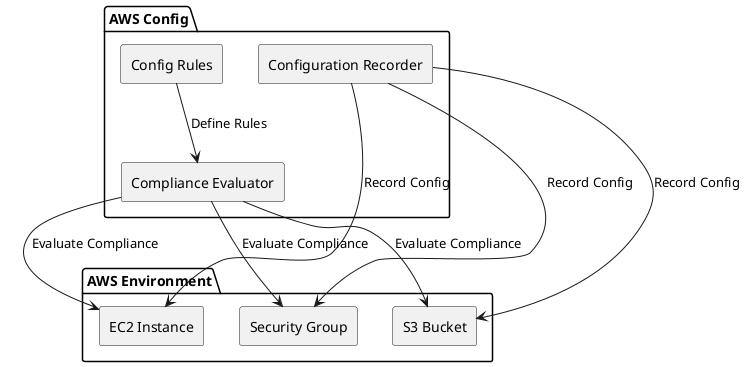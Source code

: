 @startuml
skinparam componentStyle rectangle

package "AWS Environment" {
    component "EC2 Instance" as ec2
    component "S3 Bucket" as s3
    component "Security Group" as sg
}

package "AWS Config" {
    component "Configuration Recorder" as recorder
    component "Config Rules" as rules
    component "Compliance Evaluator" as evaluator
}

recorder -down-> ec2 : Record Config
recorder -down-> s3 : Record Config
recorder -down-> sg : Record Config

rules -down-> evaluator : Define Rules
evaluator -down-> ec2 : Evaluate Compliance
evaluator -down-> s3 : Evaluate Compliance
evaluator -down-> sg : Evaluate Compliance

@enduml